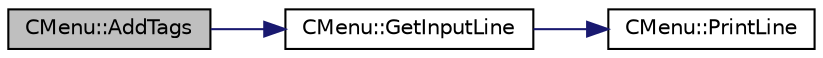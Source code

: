 digraph "CMenu::AddTags"
{
 // LATEX_PDF_SIZE
  edge [fontname="Helvetica",fontsize="10",labelfontname="Helvetica",labelfontsize="10"];
  node [fontname="Helvetica",fontsize="10",shape=record];
  rankdir="LR";
  Node1 [label="CMenu::AddTags",height=0.2,width=0.4,color="black", fillcolor="grey75", style="filled", fontcolor="black",tooltip="Reads a string from the user and the puts it into dev_tags file."];
  Node1 -> Node2 [color="midnightblue",fontsize="10",style="solid",fontname="Helvetica"];
  Node2 [label="CMenu::GetInputLine",height=0.2,width=0.4,color="black", fillcolor="white", style="filled",URL="$classCMenu.html#a5e94130334b846986299cfe8d773dfcb",tooltip="Prints out a message and reads until newline. Returns read string."];
  Node2 -> Node3 [color="midnightblue",fontsize="10",style="solid",fontname="Helvetica"];
  Node3 [label="CMenu::PrintLine",height=0.2,width=0.4,color="black", fillcolor="white", style="filled",URL="$classCMenu.html#af4b786b21df464cd12087782f7a552e3",tooltip="Prints the line in argument to stdout."];
}
